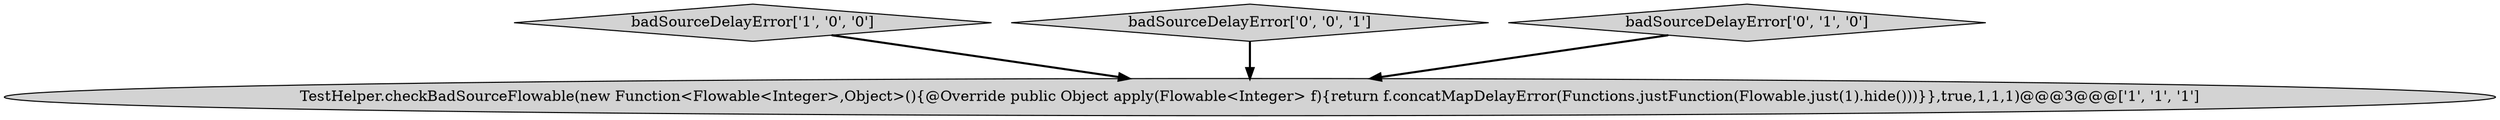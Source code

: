 digraph {
0 [style = filled, label = "TestHelper.checkBadSourceFlowable(new Function<Flowable<Integer>,Object>(){@Override public Object apply(Flowable<Integer> f){return f.concatMapDelayError(Functions.justFunction(Flowable.just(1).hide()))}},true,1,1,1)@@@3@@@['1', '1', '1']", fillcolor = lightgray, shape = ellipse image = "AAA0AAABBB1BBB"];
1 [style = filled, label = "badSourceDelayError['1', '0', '0']", fillcolor = lightgray, shape = diamond image = "AAA0AAABBB1BBB"];
3 [style = filled, label = "badSourceDelayError['0', '0', '1']", fillcolor = lightgray, shape = diamond image = "AAA0AAABBB3BBB"];
2 [style = filled, label = "badSourceDelayError['0', '1', '0']", fillcolor = lightgray, shape = diamond image = "AAA0AAABBB2BBB"];
2->0 [style = bold, label=""];
3->0 [style = bold, label=""];
1->0 [style = bold, label=""];
}
